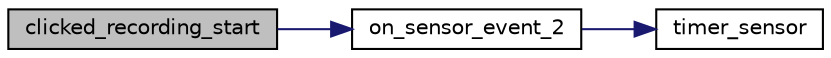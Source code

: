 digraph "clicked_recording_start"
{
  edge [fontname="Helvetica",fontsize="10",labelfontname="Helvetica",labelfontsize="10"];
  node [fontname="Helvetica",fontsize="10",shape=record];
  rankdir="LR";
  Node0 [label="clicked_recording_start",height=0.2,width=0.4,color="black", fillcolor="grey75", style="filled", fontcolor="black"];
  Node0 -> Node1 [color="midnightblue",fontsize="10",style="solid",fontname="Helvetica"];
  Node1 [label="on_sensor_event_2",height=0.2,width=0.4,color="black", fillcolor="white", style="filled",URL="$recording_8c.html#ad9be7460b06552e8044b7639ff5601d6",tooltip="Sensor event for the start button, start to record the data. "];
  Node1 -> Node2 [color="midnightblue",fontsize="10",style="solid",fontname="Helvetica"];
  Node2 [label="timer_sensor",height=0.2,width=0.4,color="black", fillcolor="white", style="filled",URL="$timer_8h.html#a8612bea9e2113066f70eb2117dc2cf63",tooltip="timer.h "];
}
